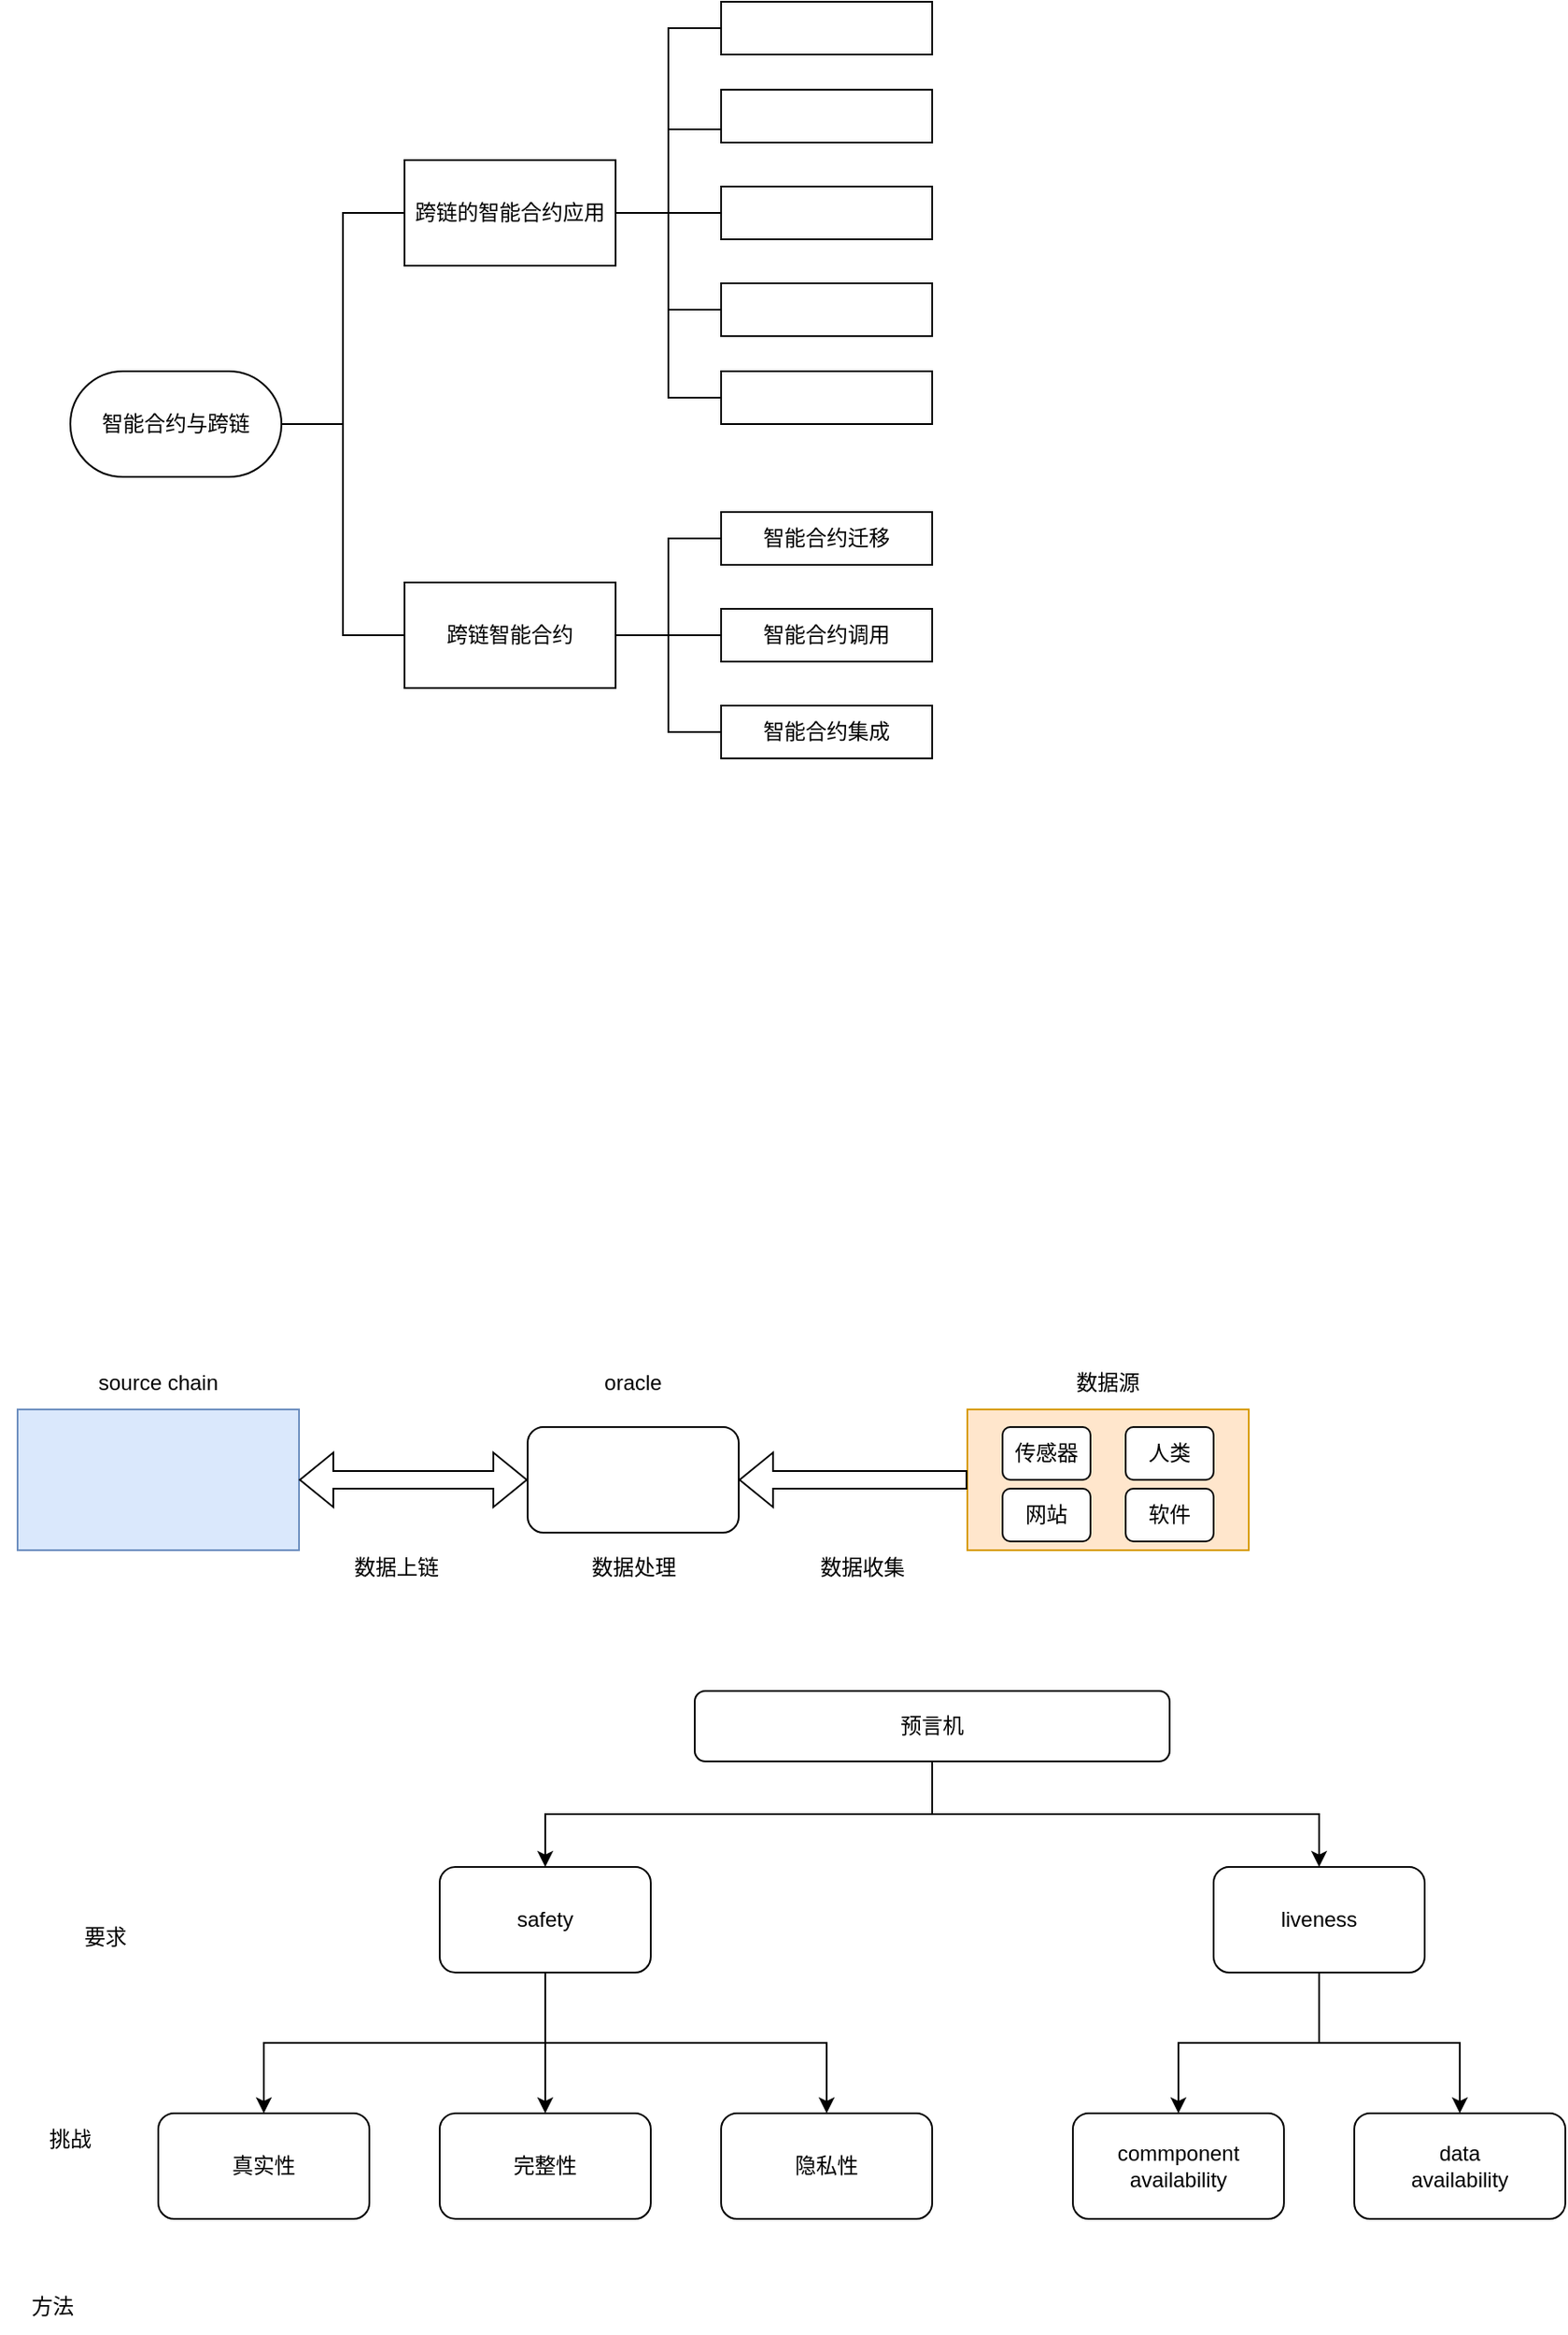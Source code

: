 <mxfile version="20.4.0" type="github">
  <diagram id="AY_RZhpApxooX1UB-t8B" name="第 1 页">
    <mxGraphModel dx="822" dy="1634" grid="1" gridSize="10" guides="1" tooltips="1" connect="1" arrows="1" fold="1" page="1" pageScale="1" pageWidth="827" pageHeight="1169" math="0" shadow="0">
      <root>
        <mxCell id="0" />
        <mxCell id="1" parent="0" />
        <mxCell id="ZgvsAUaqCPlB6aMqaiT2-5" style="edgeStyle=orthogonalEdgeStyle;rounded=0;orthogonalLoop=1;jettySize=auto;html=1;entryX=0;entryY=0.5;entryDx=0;entryDy=0;endArrow=none;endFill=0;" parent="1" source="ZgvsAUaqCPlB6aMqaiT2-1" target="ZgvsAUaqCPlB6aMqaiT2-3" edge="1">
          <mxGeometry relative="1" as="geometry" />
        </mxCell>
        <mxCell id="ZgvsAUaqCPlB6aMqaiT2-6" style="edgeStyle=orthogonalEdgeStyle;rounded=0;orthogonalLoop=1;jettySize=auto;html=1;entryX=0;entryY=0.5;entryDx=0;entryDy=0;endArrow=none;endFill=0;" parent="1" source="ZgvsAUaqCPlB6aMqaiT2-1" target="ZgvsAUaqCPlB6aMqaiT2-2" edge="1">
          <mxGeometry relative="1" as="geometry" />
        </mxCell>
        <mxCell id="ZgvsAUaqCPlB6aMqaiT2-1" value="智能合约与跨链" style="rounded=1;whiteSpace=wrap;html=1;arcSize=50;" parent="1" vertex="1">
          <mxGeometry x="70" y="210" width="120" height="60" as="geometry" />
        </mxCell>
        <mxCell id="ZgvsAUaqCPlB6aMqaiT2-20" style="edgeStyle=orthogonalEdgeStyle;rounded=0;orthogonalLoop=1;jettySize=auto;html=1;entryX=0;entryY=0.5;entryDx=0;entryDy=0;endArrow=none;endFill=0;" parent="1" source="ZgvsAUaqCPlB6aMqaiT2-2" target="ZgvsAUaqCPlB6aMqaiT2-14" edge="1">
          <mxGeometry relative="1" as="geometry" />
        </mxCell>
        <mxCell id="ZgvsAUaqCPlB6aMqaiT2-21" style="edgeStyle=orthogonalEdgeStyle;rounded=0;orthogonalLoop=1;jettySize=auto;html=1;entryX=0;entryY=0.5;entryDx=0;entryDy=0;endArrow=none;endFill=0;" parent="1" source="ZgvsAUaqCPlB6aMqaiT2-2" target="ZgvsAUaqCPlB6aMqaiT2-13" edge="1">
          <mxGeometry relative="1" as="geometry" />
        </mxCell>
        <mxCell id="ZgvsAUaqCPlB6aMqaiT2-22" style="edgeStyle=orthogonalEdgeStyle;rounded=0;orthogonalLoop=1;jettySize=auto;html=1;entryX=0;entryY=0.5;entryDx=0;entryDy=0;endArrow=none;endFill=0;" parent="1" source="ZgvsAUaqCPlB6aMqaiT2-2" target="ZgvsAUaqCPlB6aMqaiT2-12" edge="1">
          <mxGeometry relative="1" as="geometry" />
        </mxCell>
        <mxCell id="ZgvsAUaqCPlB6aMqaiT2-2" value="跨链智能合约" style="rounded=0;whiteSpace=wrap;html=1;" parent="1" vertex="1">
          <mxGeometry x="260" y="330" width="120" height="60" as="geometry" />
        </mxCell>
        <mxCell id="ZgvsAUaqCPlB6aMqaiT2-15" style="edgeStyle=orthogonalEdgeStyle;rounded=0;orthogonalLoop=1;jettySize=auto;html=1;entryX=0;entryY=0.5;entryDx=0;entryDy=0;endArrow=none;endFill=0;" parent="1" source="ZgvsAUaqCPlB6aMqaiT2-3" target="ZgvsAUaqCPlB6aMqaiT2-8" edge="1">
          <mxGeometry relative="1" as="geometry" />
        </mxCell>
        <mxCell id="ZgvsAUaqCPlB6aMqaiT2-16" style="edgeStyle=orthogonalEdgeStyle;rounded=0;orthogonalLoop=1;jettySize=auto;html=1;entryX=0;entryY=0.75;entryDx=0;entryDy=0;endArrow=none;endFill=0;" parent="1" source="ZgvsAUaqCPlB6aMqaiT2-3" target="ZgvsAUaqCPlB6aMqaiT2-4" edge="1">
          <mxGeometry relative="1" as="geometry" />
        </mxCell>
        <mxCell id="ZgvsAUaqCPlB6aMqaiT2-17" style="edgeStyle=orthogonalEdgeStyle;rounded=0;orthogonalLoop=1;jettySize=auto;html=1;entryX=0;entryY=0.5;entryDx=0;entryDy=0;endArrow=none;endFill=0;" parent="1" source="ZgvsAUaqCPlB6aMqaiT2-3" target="ZgvsAUaqCPlB6aMqaiT2-10" edge="1">
          <mxGeometry relative="1" as="geometry" />
        </mxCell>
        <mxCell id="ZgvsAUaqCPlB6aMqaiT2-18" style="edgeStyle=orthogonalEdgeStyle;rounded=0;orthogonalLoop=1;jettySize=auto;html=1;entryX=0;entryY=0.5;entryDx=0;entryDy=0;endArrow=none;endFill=0;" parent="1" source="ZgvsAUaqCPlB6aMqaiT2-3" target="ZgvsAUaqCPlB6aMqaiT2-11" edge="1">
          <mxGeometry relative="1" as="geometry" />
        </mxCell>
        <mxCell id="ZgvsAUaqCPlB6aMqaiT2-19" style="edgeStyle=orthogonalEdgeStyle;rounded=0;orthogonalLoop=1;jettySize=auto;html=1;entryX=0;entryY=0.5;entryDx=0;entryDy=0;endArrow=none;endFill=0;" parent="1" source="ZgvsAUaqCPlB6aMqaiT2-3" target="ZgvsAUaqCPlB6aMqaiT2-9" edge="1">
          <mxGeometry relative="1" as="geometry" />
        </mxCell>
        <mxCell id="ZgvsAUaqCPlB6aMqaiT2-3" value="跨链的智能合约应用" style="rounded=0;whiteSpace=wrap;html=1;" parent="1" vertex="1">
          <mxGeometry x="260" y="90" width="120" height="60" as="geometry" />
        </mxCell>
        <mxCell id="ZgvsAUaqCPlB6aMqaiT2-4" value="" style="rounded=0;whiteSpace=wrap;html=1;flipH=0;flipV=1;container=0;" parent="1" vertex="1">
          <mxGeometry x="440" y="50" width="120" height="30" as="geometry" />
        </mxCell>
        <mxCell id="ZgvsAUaqCPlB6aMqaiT2-8" value="" style="rounded=0;whiteSpace=wrap;html=1;flipH=0;flipV=1;container=0;" parent="1" vertex="1">
          <mxGeometry x="440" width="120" height="30" as="geometry" />
        </mxCell>
        <mxCell id="ZgvsAUaqCPlB6aMqaiT2-9" value="" style="rounded=0;whiteSpace=wrap;html=1;flipH=0;flipV=1;container=0;" parent="1" vertex="1">
          <mxGeometry x="440" y="210" width="120" height="30" as="geometry" />
        </mxCell>
        <mxCell id="ZgvsAUaqCPlB6aMqaiT2-10" value="" style="rounded=0;whiteSpace=wrap;html=1;flipH=0;flipV=1;container=0;" parent="1" vertex="1">
          <mxGeometry x="440" y="105" width="120" height="30" as="geometry" />
        </mxCell>
        <mxCell id="ZgvsAUaqCPlB6aMqaiT2-11" value="" style="rounded=0;whiteSpace=wrap;html=1;flipH=0;flipV=1;container=0;" parent="1" vertex="1">
          <mxGeometry x="440" y="160" width="120" height="30" as="geometry" />
        </mxCell>
        <mxCell id="ZgvsAUaqCPlB6aMqaiT2-12" value="智能合约集成" style="rounded=0;whiteSpace=wrap;html=1;flipH=0;flipV=1;container=0;" parent="1" vertex="1">
          <mxGeometry x="440" y="400" width="120" height="30" as="geometry" />
        </mxCell>
        <mxCell id="ZgvsAUaqCPlB6aMqaiT2-13" value="智能合约调用" style="rounded=0;whiteSpace=wrap;html=1;flipH=0;flipV=1;container=0;" parent="1" vertex="1">
          <mxGeometry x="440" y="345" width="120" height="30" as="geometry" />
        </mxCell>
        <mxCell id="ZgvsAUaqCPlB6aMqaiT2-14" value="智能合约迁移" style="rounded=0;whiteSpace=wrap;html=1;flipH=0;flipV=1;container=0;" parent="1" vertex="1">
          <mxGeometry x="440" y="290" width="120" height="30" as="geometry" />
        </mxCell>
        <mxCell id="B7JdM21IyaLJpBbRQkAh-1" value="" style="rounded=0;whiteSpace=wrap;html=1;fillColor=#dae8fc;strokeColor=#6c8ebf;" parent="1" vertex="1">
          <mxGeometry x="40" y="800" width="160" height="80" as="geometry" />
        </mxCell>
        <mxCell id="B7JdM21IyaLJpBbRQkAh-3" value="" style="rounded=0;whiteSpace=wrap;html=1;fillColor=#ffe6cc;strokeColor=#d79b00;" parent="1" vertex="1">
          <mxGeometry x="580" y="800" width="160" height="80" as="geometry" />
        </mxCell>
        <mxCell id="B7JdM21IyaLJpBbRQkAh-4" value="source chain" style="text;html=1;strokeColor=none;fillColor=none;align=center;verticalAlign=middle;whiteSpace=wrap;rounded=0;" parent="1" vertex="1">
          <mxGeometry x="75" y="770" width="90" height="30" as="geometry" />
        </mxCell>
        <mxCell id="B7JdM21IyaLJpBbRQkAh-5" value="数据源" style="text;html=1;strokeColor=none;fillColor=none;align=center;verticalAlign=middle;whiteSpace=wrap;rounded=0;" parent="1" vertex="1">
          <mxGeometry x="630" y="770" width="60" height="30" as="geometry" />
        </mxCell>
        <mxCell id="B7JdM21IyaLJpBbRQkAh-6" value="" style="rounded=1;whiteSpace=wrap;html=1;" parent="1" vertex="1">
          <mxGeometry x="330" y="810" width="120" height="60" as="geometry" />
        </mxCell>
        <mxCell id="B7JdM21IyaLJpBbRQkAh-7" value="oracle" style="text;html=1;strokeColor=none;fillColor=none;align=center;verticalAlign=middle;whiteSpace=wrap;rounded=0;" parent="1" vertex="1">
          <mxGeometry x="360" y="770" width="60" height="30" as="geometry" />
        </mxCell>
        <mxCell id="B7JdM21IyaLJpBbRQkAh-8" value="" style="shape=flexArrow;endArrow=classic;startArrow=classic;html=1;rounded=0;exitX=1;exitY=0.5;exitDx=0;exitDy=0;entryX=0;entryY=0.5;entryDx=0;entryDy=0;" parent="1" source="B7JdM21IyaLJpBbRQkAh-1" target="B7JdM21IyaLJpBbRQkAh-6" edge="1">
          <mxGeometry width="100" height="100" relative="1" as="geometry">
            <mxPoint x="370" y="1070" as="sourcePoint" />
            <mxPoint x="470" y="970" as="targetPoint" />
          </mxGeometry>
        </mxCell>
        <mxCell id="B7JdM21IyaLJpBbRQkAh-10" value="" style="shape=flexArrow;endArrow=classic;html=1;rounded=0;entryX=1;entryY=0.5;entryDx=0;entryDy=0;exitX=0;exitY=0.5;exitDx=0;exitDy=0;" parent="1" source="B7JdM21IyaLJpBbRQkAh-3" target="B7JdM21IyaLJpBbRQkAh-6" edge="1">
          <mxGeometry width="50" height="50" relative="1" as="geometry">
            <mxPoint x="400" y="1040" as="sourcePoint" />
            <mxPoint x="450" y="990" as="targetPoint" />
          </mxGeometry>
        </mxCell>
        <mxCell id="B7JdM21IyaLJpBbRQkAh-11" value="数据收集" style="text;html=1;align=center;verticalAlign=middle;resizable=0;points=[];autosize=1;strokeColor=none;fillColor=none;" parent="1" vertex="1">
          <mxGeometry x="485" y="875" width="70" height="30" as="geometry" />
        </mxCell>
        <mxCell id="B7JdM21IyaLJpBbRQkAh-12" value="数据上链" style="text;html=1;align=center;verticalAlign=middle;resizable=0;points=[];autosize=1;strokeColor=none;fillColor=none;" parent="1" vertex="1">
          <mxGeometry x="220" y="875" width="70" height="30" as="geometry" />
        </mxCell>
        <mxCell id="B7JdM21IyaLJpBbRQkAh-13" value="数据处理" style="text;html=1;align=center;verticalAlign=middle;resizable=0;points=[];autosize=1;strokeColor=none;fillColor=none;" parent="1" vertex="1">
          <mxGeometry x="355" y="875" width="70" height="30" as="geometry" />
        </mxCell>
        <mxCell id="B7JdM21IyaLJpBbRQkAh-14" value="传感器" style="rounded=1;whiteSpace=wrap;html=1;" parent="1" vertex="1">
          <mxGeometry x="600" y="810" width="50" height="30" as="geometry" />
        </mxCell>
        <mxCell id="B7JdM21IyaLJpBbRQkAh-15" value="人类" style="rounded=1;whiteSpace=wrap;html=1;" parent="1" vertex="1">
          <mxGeometry x="670" y="810" width="50" height="30" as="geometry" />
        </mxCell>
        <mxCell id="B7JdM21IyaLJpBbRQkAh-16" value="网站" style="rounded=1;whiteSpace=wrap;html=1;" parent="1" vertex="1">
          <mxGeometry x="600" y="845" width="50" height="30" as="geometry" />
        </mxCell>
        <mxCell id="B7JdM21IyaLJpBbRQkAh-17" value="软件" style="rounded=1;whiteSpace=wrap;html=1;" parent="1" vertex="1">
          <mxGeometry x="670" y="845" width="50" height="30" as="geometry" />
        </mxCell>
        <mxCell id="01H-PAXUpBR_V4dGd3ep-3" value="" style="edgeStyle=orthogonalEdgeStyle;rounded=0;orthogonalLoop=1;jettySize=auto;html=1;exitX=0.5;exitY=1;exitDx=0;exitDy=0;" edge="1" parent="1" source="01H-PAXUpBR_V4dGd3ep-1" target="01H-PAXUpBR_V4dGd3ep-2">
          <mxGeometry relative="1" as="geometry" />
        </mxCell>
        <mxCell id="01H-PAXUpBR_V4dGd3ep-6" style="edgeStyle=orthogonalEdgeStyle;rounded=0;orthogonalLoop=1;jettySize=auto;html=1;entryX=0.5;entryY=0;entryDx=0;entryDy=0;exitX=0.5;exitY=1;exitDx=0;exitDy=0;" edge="1" parent="1" source="01H-PAXUpBR_V4dGd3ep-1" target="01H-PAXUpBR_V4dGd3ep-4">
          <mxGeometry relative="1" as="geometry" />
        </mxCell>
        <mxCell id="01H-PAXUpBR_V4dGd3ep-1" value="预言机" style="rounded=1;whiteSpace=wrap;html=1;" vertex="1" parent="1">
          <mxGeometry x="425" y="960" width="270" height="40" as="geometry" />
        </mxCell>
        <mxCell id="01H-PAXUpBR_V4dGd3ep-16" style="edgeStyle=orthogonalEdgeStyle;rounded=0;orthogonalLoop=1;jettySize=auto;html=1;entryX=0.5;entryY=0;entryDx=0;entryDy=0;" edge="1" parent="1" source="01H-PAXUpBR_V4dGd3ep-2" target="01H-PAXUpBR_V4dGd3ep-22">
          <mxGeometry relative="1" as="geometry">
            <mxPoint x="260" y="1184" as="targetPoint" />
          </mxGeometry>
        </mxCell>
        <mxCell id="01H-PAXUpBR_V4dGd3ep-17" style="edgeStyle=orthogonalEdgeStyle;rounded=0;orthogonalLoop=1;jettySize=auto;html=1;entryX=0.5;entryY=0;entryDx=0;entryDy=0;exitX=0.5;exitY=1;exitDx=0;exitDy=0;" edge="1" parent="1" source="01H-PAXUpBR_V4dGd3ep-2" target="01H-PAXUpBR_V4dGd3ep-11">
          <mxGeometry relative="1" as="geometry" />
        </mxCell>
        <mxCell id="01H-PAXUpBR_V4dGd3ep-30" style="edgeStyle=orthogonalEdgeStyle;rounded=0;orthogonalLoop=1;jettySize=auto;html=1;entryX=0.5;entryY=0;entryDx=0;entryDy=0;exitX=0.5;exitY=1;exitDx=0;exitDy=0;" edge="1" parent="1" source="01H-PAXUpBR_V4dGd3ep-2" target="01H-PAXUpBR_V4dGd3ep-21">
          <mxGeometry relative="1" as="geometry" />
        </mxCell>
        <mxCell id="01H-PAXUpBR_V4dGd3ep-2" value="safety" style="whiteSpace=wrap;html=1;rounded=1;" vertex="1" parent="1">
          <mxGeometry x="280" y="1060" width="120" height="60" as="geometry" />
        </mxCell>
        <mxCell id="01H-PAXUpBR_V4dGd3ep-19" style="edgeStyle=orthogonalEdgeStyle;rounded=0;orthogonalLoop=1;jettySize=auto;html=1;entryX=0.5;entryY=0;entryDx=0;entryDy=0;" edge="1" parent="1" source="01H-PAXUpBR_V4dGd3ep-4" target="01H-PAXUpBR_V4dGd3ep-12">
          <mxGeometry relative="1" as="geometry" />
        </mxCell>
        <mxCell id="01H-PAXUpBR_V4dGd3ep-20" style="edgeStyle=orthogonalEdgeStyle;rounded=0;orthogonalLoop=1;jettySize=auto;html=1;entryX=0.5;entryY=0;entryDx=0;entryDy=0;exitX=0.5;exitY=1;exitDx=0;exitDy=0;" edge="1" parent="1" source="01H-PAXUpBR_V4dGd3ep-4" target="01H-PAXUpBR_V4dGd3ep-13">
          <mxGeometry relative="1" as="geometry" />
        </mxCell>
        <mxCell id="01H-PAXUpBR_V4dGd3ep-4" value="liveness" style="whiteSpace=wrap;html=1;rounded=1;" vertex="1" parent="1">
          <mxGeometry x="720" y="1060" width="120" height="60" as="geometry" />
        </mxCell>
        <mxCell id="01H-PAXUpBR_V4dGd3ep-11" value="隐私性" style="whiteSpace=wrap;html=1;rounded=1;" vertex="1" parent="1">
          <mxGeometry x="440" y="1200" width="120" height="60" as="geometry" />
        </mxCell>
        <mxCell id="01H-PAXUpBR_V4dGd3ep-12" value="commponent&lt;br&gt;availability" style="whiteSpace=wrap;html=1;rounded=1;" vertex="1" parent="1">
          <mxGeometry x="640" y="1200" width="120" height="60" as="geometry" />
        </mxCell>
        <mxCell id="01H-PAXUpBR_V4dGd3ep-13" value="data&lt;br&gt;availability" style="whiteSpace=wrap;html=1;rounded=1;" vertex="1" parent="1">
          <mxGeometry x="800" y="1200" width="120" height="60" as="geometry" />
        </mxCell>
        <mxCell id="01H-PAXUpBR_V4dGd3ep-21" value="真实性" style="whiteSpace=wrap;html=1;rounded=1;" vertex="1" parent="1">
          <mxGeometry x="120" y="1200" width="120" height="60" as="geometry" />
        </mxCell>
        <mxCell id="01H-PAXUpBR_V4dGd3ep-22" value="完整性" style="whiteSpace=wrap;html=1;rounded=1;" vertex="1" parent="1">
          <mxGeometry x="280" y="1200" width="120" height="60" as="geometry" />
        </mxCell>
        <mxCell id="01H-PAXUpBR_V4dGd3ep-26" value="要求" style="text;html=1;strokeColor=none;fillColor=none;align=center;verticalAlign=middle;whiteSpace=wrap;rounded=0;" vertex="1" parent="1">
          <mxGeometry x="60" y="1085" width="60" height="30" as="geometry" />
        </mxCell>
        <mxCell id="01H-PAXUpBR_V4dGd3ep-27" value="挑战" style="text;html=1;strokeColor=none;fillColor=none;align=center;verticalAlign=middle;whiteSpace=wrap;rounded=0;" vertex="1" parent="1">
          <mxGeometry x="40" y="1200" width="60" height="30" as="geometry" />
        </mxCell>
        <mxCell id="01H-PAXUpBR_V4dGd3ep-28" value="方法" style="text;html=1;strokeColor=none;fillColor=none;align=center;verticalAlign=middle;whiteSpace=wrap;rounded=0;" vertex="1" parent="1">
          <mxGeometry x="30" y="1295" width="60" height="30" as="geometry" />
        </mxCell>
      </root>
    </mxGraphModel>
  </diagram>
</mxfile>
